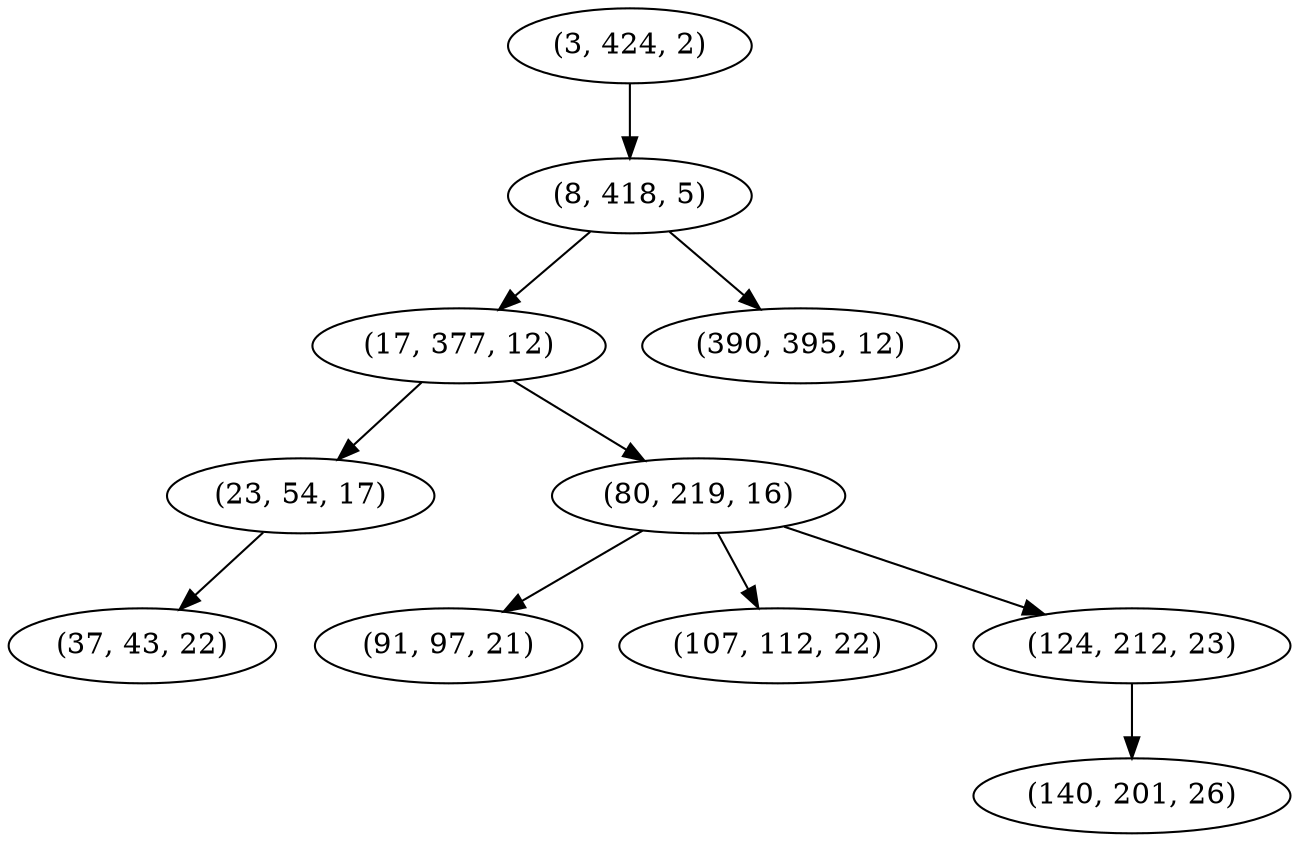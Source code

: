 digraph tree {
    "(3, 424, 2)";
    "(8, 418, 5)";
    "(17, 377, 12)";
    "(23, 54, 17)";
    "(37, 43, 22)";
    "(80, 219, 16)";
    "(91, 97, 21)";
    "(107, 112, 22)";
    "(124, 212, 23)";
    "(140, 201, 26)";
    "(390, 395, 12)";
    "(3, 424, 2)" -> "(8, 418, 5)";
    "(8, 418, 5)" -> "(17, 377, 12)";
    "(8, 418, 5)" -> "(390, 395, 12)";
    "(17, 377, 12)" -> "(23, 54, 17)";
    "(17, 377, 12)" -> "(80, 219, 16)";
    "(23, 54, 17)" -> "(37, 43, 22)";
    "(80, 219, 16)" -> "(91, 97, 21)";
    "(80, 219, 16)" -> "(107, 112, 22)";
    "(80, 219, 16)" -> "(124, 212, 23)";
    "(124, 212, 23)" -> "(140, 201, 26)";
}
